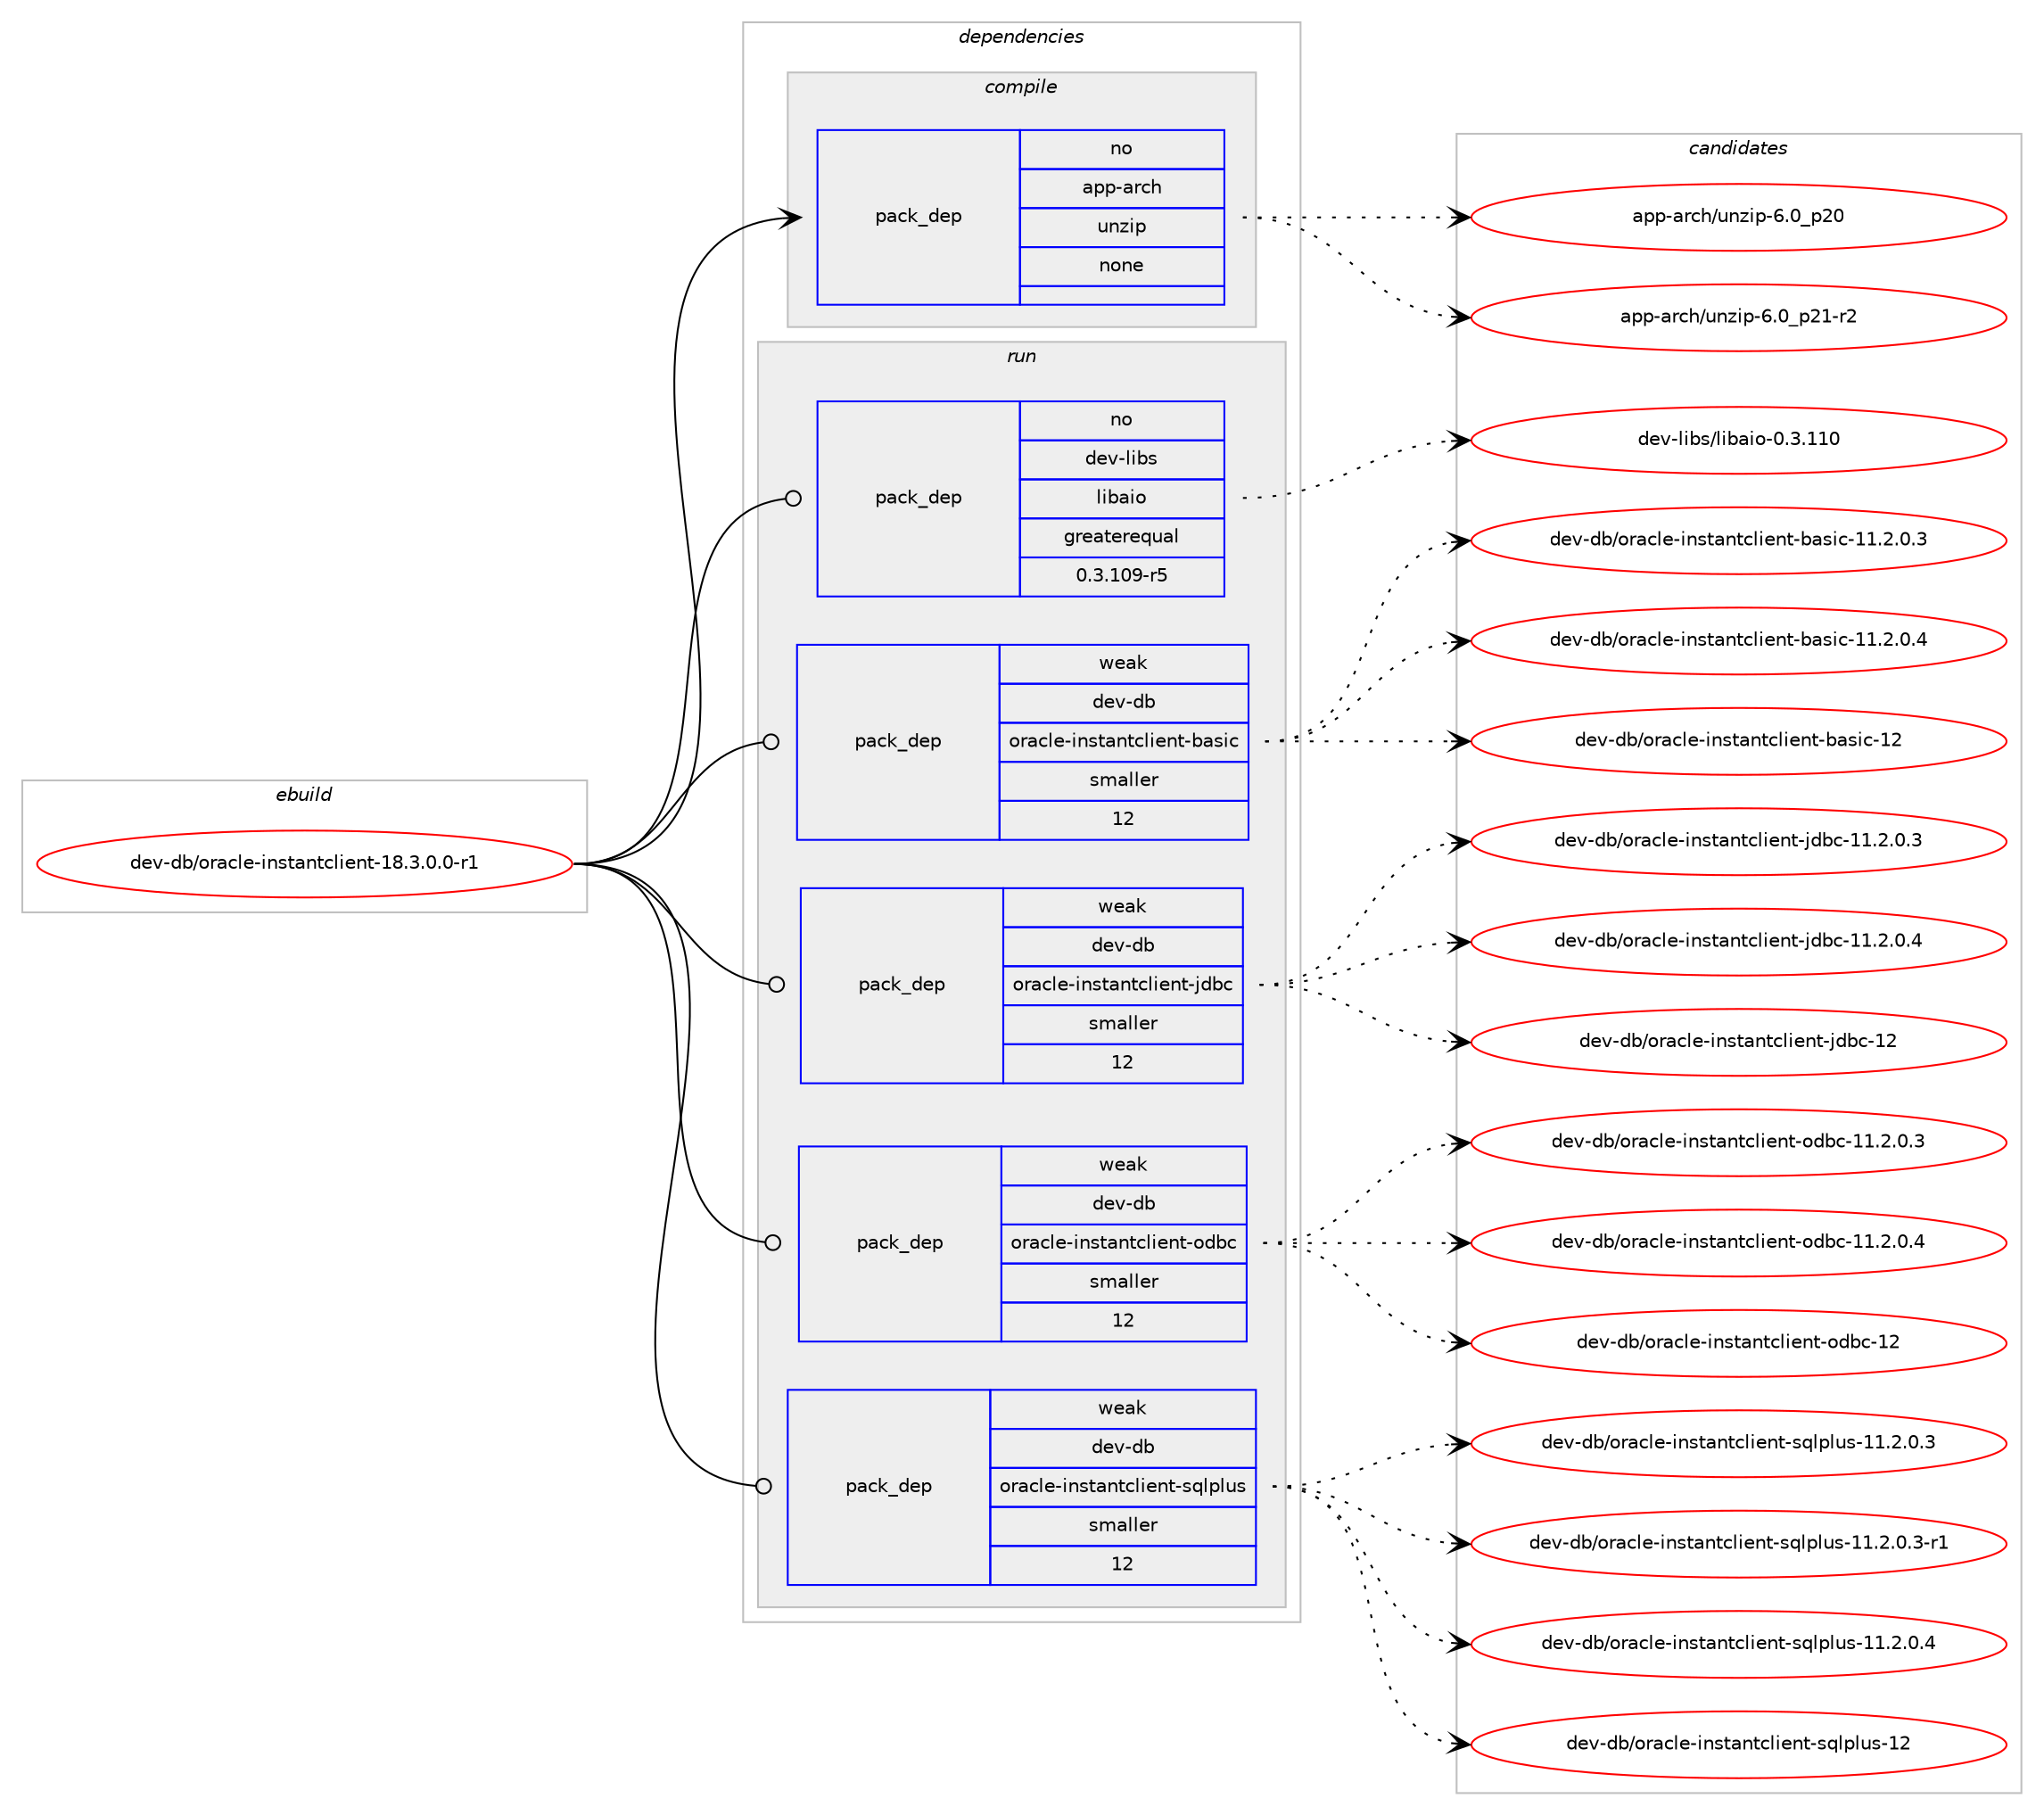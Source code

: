 digraph prolog {

# *************
# Graph options
# *************

newrank=true;
concentrate=true;
compound=true;
graph [rankdir=LR,fontname=Helvetica,fontsize=10,ranksep=1.5];#, ranksep=2.5, nodesep=0.2];
edge  [arrowhead=vee];
node  [fontname=Helvetica,fontsize=10];

# **********
# The ebuild
# **********

subgraph cluster_leftcol {
color=gray;
rank=same;
label=<<i>ebuild</i>>;
id [label="dev-db/oracle-instantclient-18.3.0.0-r1", color=red, width=4, href="../dev-db/oracle-instantclient-18.3.0.0-r1.svg"];
}

# ****************
# The dependencies
# ****************

subgraph cluster_midcol {
color=gray;
label=<<i>dependencies</i>>;
subgraph cluster_compile {
fillcolor="#eeeeee";
style=filled;
label=<<i>compile</i>>;
subgraph pack942399 {
dependency1320803 [label=<<TABLE BORDER="0" CELLBORDER="1" CELLSPACING="0" CELLPADDING="4" WIDTH="220"><TR><TD ROWSPAN="6" CELLPADDING="30">pack_dep</TD></TR><TR><TD WIDTH="110">no</TD></TR><TR><TD>app-arch</TD></TR><TR><TD>unzip</TD></TR><TR><TD>none</TD></TR><TR><TD></TD></TR></TABLE>>, shape=none, color=blue];
}
id:e -> dependency1320803:w [weight=20,style="solid",arrowhead="vee"];
}
subgraph cluster_compileandrun {
fillcolor="#eeeeee";
style=filled;
label=<<i>compile and run</i>>;
}
subgraph cluster_run {
fillcolor="#eeeeee";
style=filled;
label=<<i>run</i>>;
subgraph pack942400 {
dependency1320804 [label=<<TABLE BORDER="0" CELLBORDER="1" CELLSPACING="0" CELLPADDING="4" WIDTH="220"><TR><TD ROWSPAN="6" CELLPADDING="30">pack_dep</TD></TR><TR><TD WIDTH="110">no</TD></TR><TR><TD>dev-libs</TD></TR><TR><TD>libaio</TD></TR><TR><TD>greaterequal</TD></TR><TR><TD>0.3.109-r5</TD></TR></TABLE>>, shape=none, color=blue];
}
id:e -> dependency1320804:w [weight=20,style="solid",arrowhead="odot"];
subgraph pack942401 {
dependency1320805 [label=<<TABLE BORDER="0" CELLBORDER="1" CELLSPACING="0" CELLPADDING="4" WIDTH="220"><TR><TD ROWSPAN="6" CELLPADDING="30">pack_dep</TD></TR><TR><TD WIDTH="110">weak</TD></TR><TR><TD>dev-db</TD></TR><TR><TD>oracle-instantclient-basic</TD></TR><TR><TD>smaller</TD></TR><TR><TD>12</TD></TR></TABLE>>, shape=none, color=blue];
}
id:e -> dependency1320805:w [weight=20,style="solid",arrowhead="odot"];
subgraph pack942402 {
dependency1320806 [label=<<TABLE BORDER="0" CELLBORDER="1" CELLSPACING="0" CELLPADDING="4" WIDTH="220"><TR><TD ROWSPAN="6" CELLPADDING="30">pack_dep</TD></TR><TR><TD WIDTH="110">weak</TD></TR><TR><TD>dev-db</TD></TR><TR><TD>oracle-instantclient-jdbc</TD></TR><TR><TD>smaller</TD></TR><TR><TD>12</TD></TR></TABLE>>, shape=none, color=blue];
}
id:e -> dependency1320806:w [weight=20,style="solid",arrowhead="odot"];
subgraph pack942403 {
dependency1320807 [label=<<TABLE BORDER="0" CELLBORDER="1" CELLSPACING="0" CELLPADDING="4" WIDTH="220"><TR><TD ROWSPAN="6" CELLPADDING="30">pack_dep</TD></TR><TR><TD WIDTH="110">weak</TD></TR><TR><TD>dev-db</TD></TR><TR><TD>oracle-instantclient-odbc</TD></TR><TR><TD>smaller</TD></TR><TR><TD>12</TD></TR></TABLE>>, shape=none, color=blue];
}
id:e -> dependency1320807:w [weight=20,style="solid",arrowhead="odot"];
subgraph pack942404 {
dependency1320808 [label=<<TABLE BORDER="0" CELLBORDER="1" CELLSPACING="0" CELLPADDING="4" WIDTH="220"><TR><TD ROWSPAN="6" CELLPADDING="30">pack_dep</TD></TR><TR><TD WIDTH="110">weak</TD></TR><TR><TD>dev-db</TD></TR><TR><TD>oracle-instantclient-sqlplus</TD></TR><TR><TD>smaller</TD></TR><TR><TD>12</TD></TR></TABLE>>, shape=none, color=blue];
}
id:e -> dependency1320808:w [weight=20,style="solid",arrowhead="odot"];
}
}

# **************
# The candidates
# **************

subgraph cluster_choices {
rank=same;
color=gray;
label=<<i>candidates</i>>;

subgraph choice942399 {
color=black;
nodesep=1;
choice971121124597114991044711711012210511245544648951125048 [label="app-arch/unzip-6.0_p20", color=red, width=4,href="../app-arch/unzip-6.0_p20.svg"];
choice9711211245971149910447117110122105112455446489511250494511450 [label="app-arch/unzip-6.0_p21-r2", color=red, width=4,href="../app-arch/unzip-6.0_p21-r2.svg"];
dependency1320803:e -> choice971121124597114991044711711012210511245544648951125048:w [style=dotted,weight="100"];
dependency1320803:e -> choice9711211245971149910447117110122105112455446489511250494511450:w [style=dotted,weight="100"];
}
subgraph choice942400 {
color=black;
nodesep=1;
choice10010111845108105981154710810598971051114548465146494948 [label="dev-libs/libaio-0.3.110", color=red, width=4,href="../dev-libs/libaio-0.3.110.svg"];
dependency1320804:e -> choice10010111845108105981154710810598971051114548465146494948:w [style=dotted,weight="100"];
}
subgraph choice942401 {
color=black;
nodesep=1;
choice100101118451009847111114979910810145105110115116971101169910810510111011645989711510599454949465046484651 [label="dev-db/oracle-instantclient-basic-11.2.0.3", color=red, width=4,href="../dev-db/oracle-instantclient-basic-11.2.0.3.svg"];
choice100101118451009847111114979910810145105110115116971101169910810510111011645989711510599454949465046484652 [label="dev-db/oracle-instantclient-basic-11.2.0.4", color=red, width=4,href="../dev-db/oracle-instantclient-basic-11.2.0.4.svg"];
choice100101118451009847111114979910810145105110115116971101169910810510111011645989711510599454950 [label="dev-db/oracle-instantclient-basic-12", color=red, width=4,href="../dev-db/oracle-instantclient-basic-12.svg"];
dependency1320805:e -> choice100101118451009847111114979910810145105110115116971101169910810510111011645989711510599454949465046484651:w [style=dotted,weight="100"];
dependency1320805:e -> choice100101118451009847111114979910810145105110115116971101169910810510111011645989711510599454949465046484652:w [style=dotted,weight="100"];
dependency1320805:e -> choice100101118451009847111114979910810145105110115116971101169910810510111011645989711510599454950:w [style=dotted,weight="100"];
}
subgraph choice942402 {
color=black;
nodesep=1;
choice1001011184510098471111149799108101451051101151169711011699108105101110116451061009899454949465046484651 [label="dev-db/oracle-instantclient-jdbc-11.2.0.3", color=red, width=4,href="../dev-db/oracle-instantclient-jdbc-11.2.0.3.svg"];
choice1001011184510098471111149799108101451051101151169711011699108105101110116451061009899454949465046484652 [label="dev-db/oracle-instantclient-jdbc-11.2.0.4", color=red, width=4,href="../dev-db/oracle-instantclient-jdbc-11.2.0.4.svg"];
choice1001011184510098471111149799108101451051101151169711011699108105101110116451061009899454950 [label="dev-db/oracle-instantclient-jdbc-12", color=red, width=4,href="../dev-db/oracle-instantclient-jdbc-12.svg"];
dependency1320806:e -> choice1001011184510098471111149799108101451051101151169711011699108105101110116451061009899454949465046484651:w [style=dotted,weight="100"];
dependency1320806:e -> choice1001011184510098471111149799108101451051101151169711011699108105101110116451061009899454949465046484652:w [style=dotted,weight="100"];
dependency1320806:e -> choice1001011184510098471111149799108101451051101151169711011699108105101110116451061009899454950:w [style=dotted,weight="100"];
}
subgraph choice942403 {
color=black;
nodesep=1;
choice1001011184510098471111149799108101451051101151169711011699108105101110116451111009899454949465046484651 [label="dev-db/oracle-instantclient-odbc-11.2.0.3", color=red, width=4,href="../dev-db/oracle-instantclient-odbc-11.2.0.3.svg"];
choice1001011184510098471111149799108101451051101151169711011699108105101110116451111009899454949465046484652 [label="dev-db/oracle-instantclient-odbc-11.2.0.4", color=red, width=4,href="../dev-db/oracle-instantclient-odbc-11.2.0.4.svg"];
choice1001011184510098471111149799108101451051101151169711011699108105101110116451111009899454950 [label="dev-db/oracle-instantclient-odbc-12", color=red, width=4,href="../dev-db/oracle-instantclient-odbc-12.svg"];
dependency1320807:e -> choice1001011184510098471111149799108101451051101151169711011699108105101110116451111009899454949465046484651:w [style=dotted,weight="100"];
dependency1320807:e -> choice1001011184510098471111149799108101451051101151169711011699108105101110116451111009899454949465046484652:w [style=dotted,weight="100"];
dependency1320807:e -> choice1001011184510098471111149799108101451051101151169711011699108105101110116451111009899454950:w [style=dotted,weight="100"];
}
subgraph choice942404 {
color=black;
nodesep=1;
choice100101118451009847111114979910810145105110115116971101169910810510111011645115113108112108117115454949465046484651 [label="dev-db/oracle-instantclient-sqlplus-11.2.0.3", color=red, width=4,href="../dev-db/oracle-instantclient-sqlplus-11.2.0.3.svg"];
choice1001011184510098471111149799108101451051101151169711011699108105101110116451151131081121081171154549494650464846514511449 [label="dev-db/oracle-instantclient-sqlplus-11.2.0.3-r1", color=red, width=4,href="../dev-db/oracle-instantclient-sqlplus-11.2.0.3-r1.svg"];
choice100101118451009847111114979910810145105110115116971101169910810510111011645115113108112108117115454949465046484652 [label="dev-db/oracle-instantclient-sqlplus-11.2.0.4", color=red, width=4,href="../dev-db/oracle-instantclient-sqlplus-11.2.0.4.svg"];
choice100101118451009847111114979910810145105110115116971101169910810510111011645115113108112108117115454950 [label="dev-db/oracle-instantclient-sqlplus-12", color=red, width=4,href="../dev-db/oracle-instantclient-sqlplus-12.svg"];
dependency1320808:e -> choice100101118451009847111114979910810145105110115116971101169910810510111011645115113108112108117115454949465046484651:w [style=dotted,weight="100"];
dependency1320808:e -> choice1001011184510098471111149799108101451051101151169711011699108105101110116451151131081121081171154549494650464846514511449:w [style=dotted,weight="100"];
dependency1320808:e -> choice100101118451009847111114979910810145105110115116971101169910810510111011645115113108112108117115454949465046484652:w [style=dotted,weight="100"];
dependency1320808:e -> choice100101118451009847111114979910810145105110115116971101169910810510111011645115113108112108117115454950:w [style=dotted,weight="100"];
}
}

}
